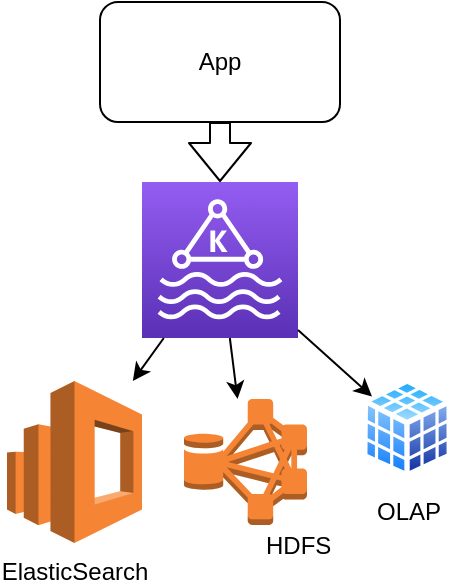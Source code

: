 <mxfile version="10.7.7" type="github"><diagram id="y0mzbqTKiQpj1t1E2E4X" name="Page-1"><mxGraphModel dx="641" dy="409" grid="1" gridSize="10" guides="1" tooltips="1" connect="1" arrows="1" fold="1" page="1" pageScale="1" pageWidth="850" pageHeight="1100" math="0" shadow="0"><root><mxCell id="0"/><mxCell id="1" parent="0"/><mxCell id="CzwdrY3-z38Mac4vI_L1-1" value="App" style="rounded=1;whiteSpace=wrap;html=1;" vertex="1" parent="1"><mxGeometry x="160" y="80" width="120" height="60" as="geometry"/></mxCell><mxCell id="CzwdrY3-z38Mac4vI_L1-2" value="" style="outlineConnect=0;fontColor=#232F3E;gradientColor=#945DF2;gradientDirection=north;fillColor=#5A30B5;strokeColor=#ffffff;dashed=0;verticalLabelPosition=bottom;verticalAlign=top;align=center;html=1;fontSize=12;fontStyle=0;aspect=fixed;shape=mxgraph.aws4.resourceIcon;resIcon=mxgraph.aws4.managed_streaming_for_kafka;" vertex="1" parent="1"><mxGeometry x="181" y="170" width="78" height="78" as="geometry"/></mxCell><mxCell id="CzwdrY3-z38Mac4vI_L1-4" value="ElasticSearch" style="outlineConnect=0;dashed=0;verticalLabelPosition=bottom;verticalAlign=top;align=center;html=1;shape=mxgraph.aws3.elasticsearch_service;fillColor=#F58534;gradientColor=none;" vertex="1" parent="1"><mxGeometry x="113.5" y="269.5" width="67.5" height="81" as="geometry"/></mxCell><mxCell id="CzwdrY3-z38Mac4vI_L1-5" value="" style="outlineConnect=0;dashed=0;verticalLabelPosition=bottom;verticalAlign=top;align=center;html=1;shape=mxgraph.aws3.hdfs_cluster;fillColor=#F58534;gradientColor=none;" vertex="1" parent="1"><mxGeometry x="202" y="278.5" width="61.5" height="63" as="geometry"/></mxCell><mxCell id="CzwdrY3-z38Mac4vI_L1-6" value="HDFS" style="text;html=1;resizable=0;points=[];autosize=1;align=left;verticalAlign=top;spacingTop=-4;" vertex="1" parent="1"><mxGeometry x="240.5" y="341.5" width="50" height="20" as="geometry"/></mxCell><mxCell id="CzwdrY3-z38Mac4vI_L1-8" value="OLAP" style="aspect=fixed;perimeter=ellipsePerimeter;html=1;align=center;shadow=0;dashed=0;spacingTop=3;image;image=img/lib/active_directory/database_cube.svg;" vertex="1" parent="1"><mxGeometry x="291" y="268" width="45" height="50" as="geometry"/></mxCell><mxCell id="CzwdrY3-z38Mac4vI_L1-9" value="" style="shape=flexArrow;endArrow=classic;html=1;exitX=0.5;exitY=1;exitDx=0;exitDy=0;" edge="1" parent="1" source="CzwdrY3-z38Mac4vI_L1-1" target="CzwdrY3-z38Mac4vI_L1-2"><mxGeometry width="50" height="50" relative="1" as="geometry"><mxPoint x="310" y="180" as="sourcePoint"/><mxPoint x="360" y="130" as="targetPoint"/></mxGeometry></mxCell><mxCell id="CzwdrY3-z38Mac4vI_L1-10" value="" style="endArrow=classic;html=1;" edge="1" parent="1" source="CzwdrY3-z38Mac4vI_L1-2" target="CzwdrY3-z38Mac4vI_L1-4"><mxGeometry width="50" height="50" relative="1" as="geometry"><mxPoint x="20" y="250" as="sourcePoint"/><mxPoint x="70" y="200" as="targetPoint"/></mxGeometry></mxCell><mxCell id="CzwdrY3-z38Mac4vI_L1-11" value="" style="endArrow=classic;html=1;" edge="1" parent="1" source="CzwdrY3-z38Mac4vI_L1-2" target="CzwdrY3-z38Mac4vI_L1-5"><mxGeometry width="50" height="50" relative="1" as="geometry"><mxPoint x="110" y="440" as="sourcePoint"/><mxPoint x="160" y="390" as="targetPoint"/></mxGeometry></mxCell><mxCell id="CzwdrY3-z38Mac4vI_L1-12" value="" style="endArrow=classic;html=1;" edge="1" parent="1" source="CzwdrY3-z38Mac4vI_L1-2" target="CzwdrY3-z38Mac4vI_L1-8"><mxGeometry width="50" height="50" relative="1" as="geometry"><mxPoint x="310" y="290" as="sourcePoint"/><mxPoint x="360" y="240" as="targetPoint"/></mxGeometry></mxCell></root></mxGraphModel></diagram></mxfile>